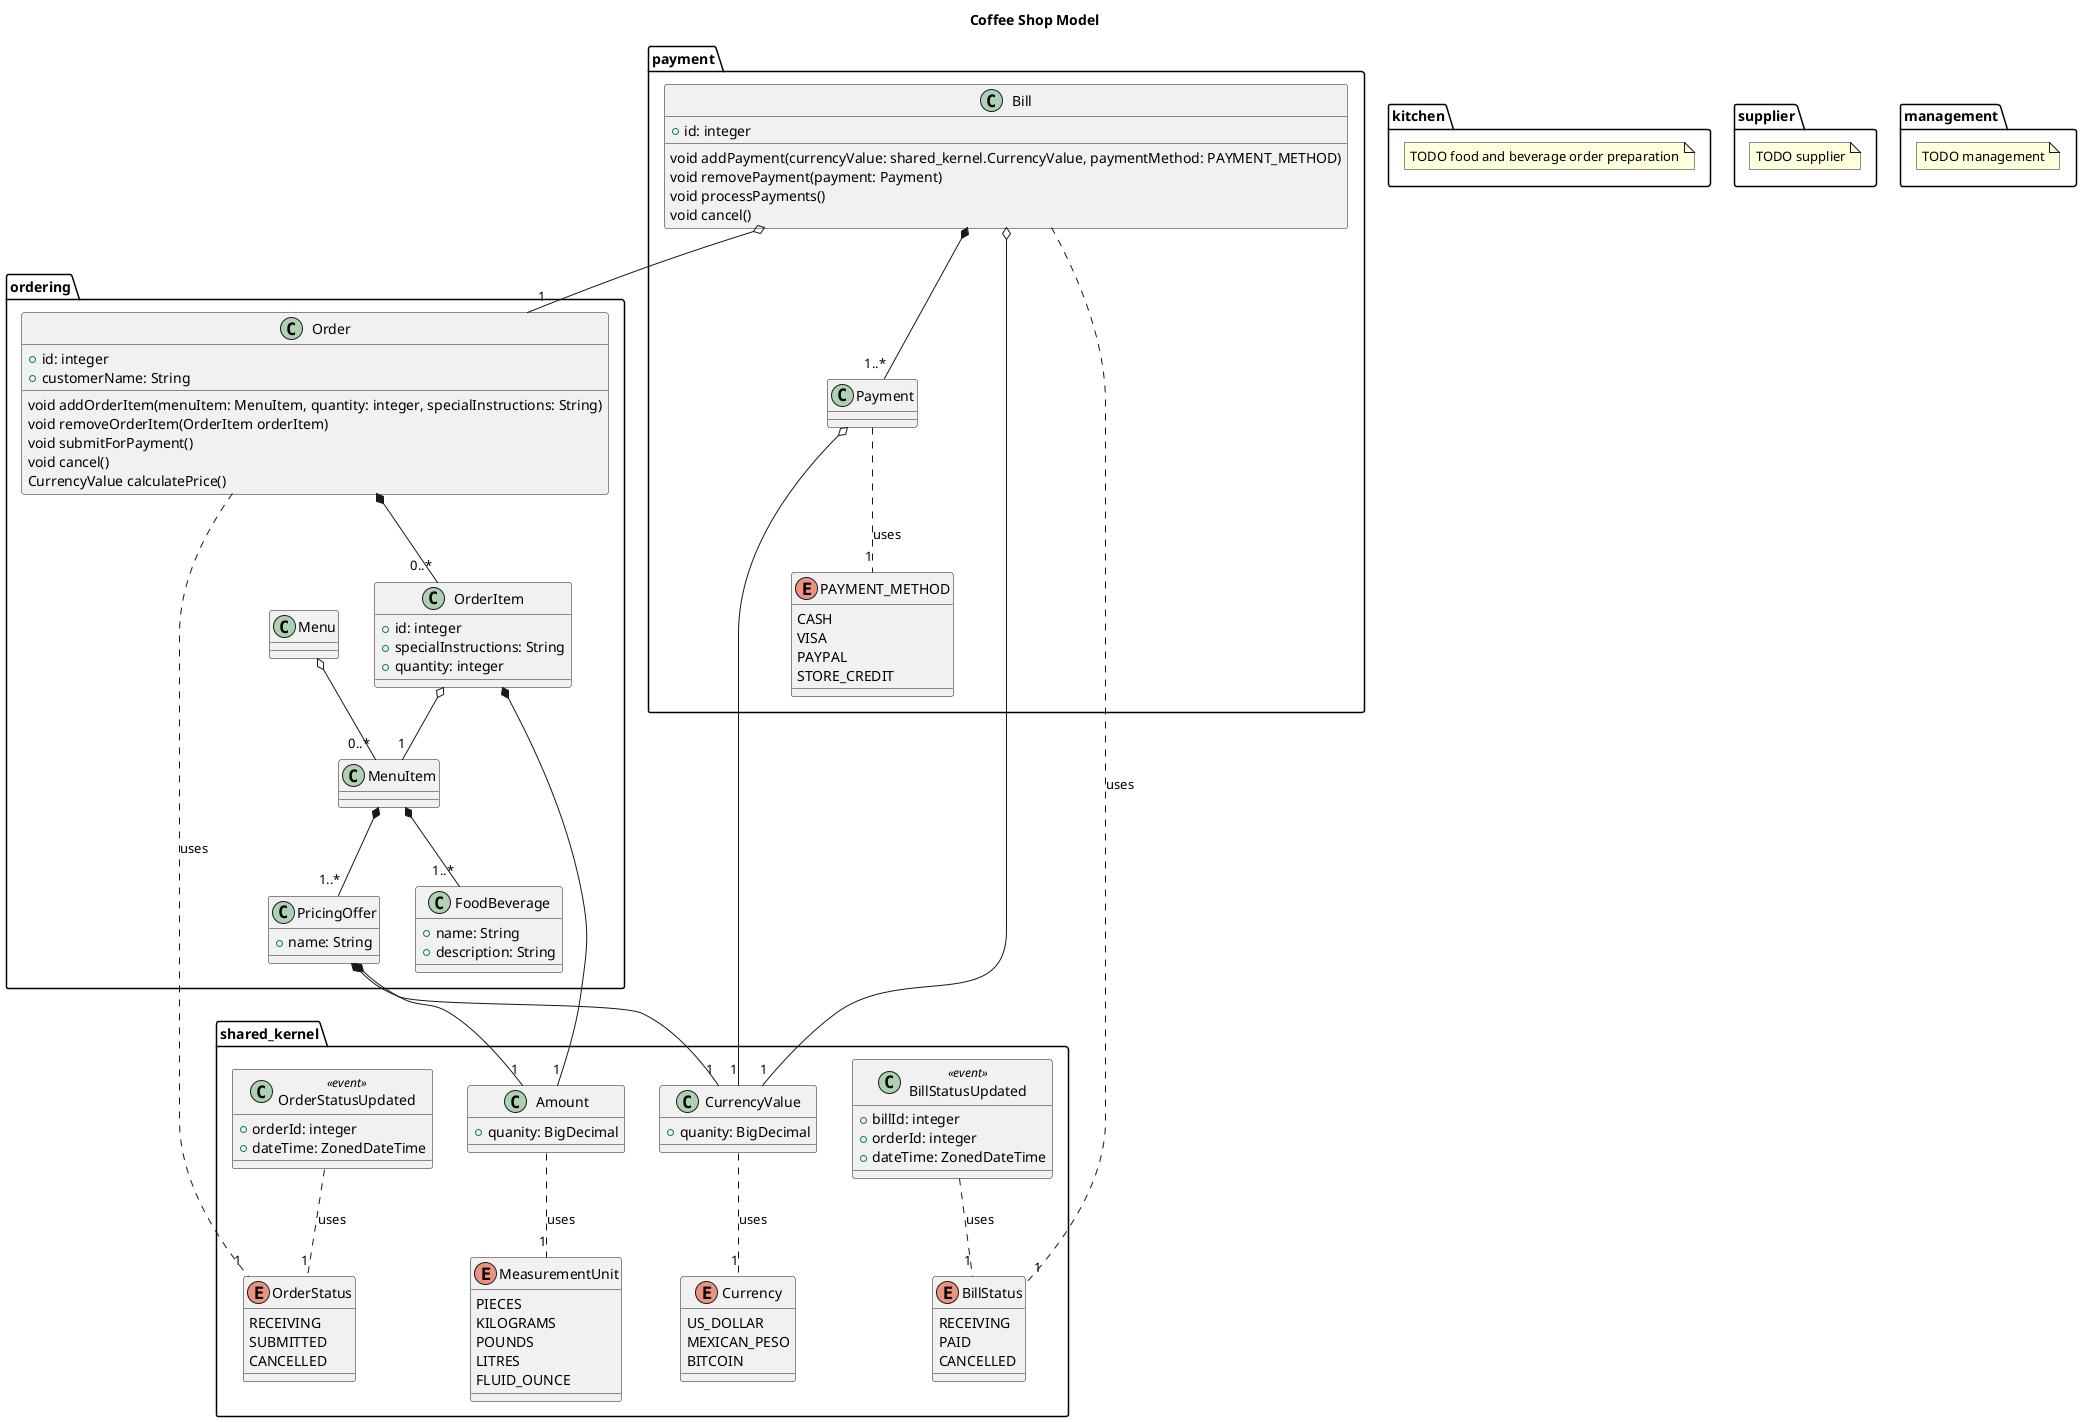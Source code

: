 @startuml

title Coffee Shop Model

namespace shared_kernel {

  class Amount {
    +quanity: BigDecimal
  }
  Amount .. "1" MeasurementUnit: uses

  enum MeasurementUnit {
    PIECES
    KILOGRAMS
    POUNDS
    LITRES
    FLUID_OUNCE
  }

  class CurrencyValue {
    +quanity: BigDecimal
  }
  CurrencyValue .. "1" Currency: uses

  enum Currency {
    US_DOLLAR
    MEXICAN_PESO
    BITCOIN
  }

  class OrderStatusUpdated <<event>> {
    +orderId: integer
    +dateTime: ZonedDateTime
  }
  OrderStatusUpdated .. "1" OrderStatus: uses

  enum OrderStatus {
    RECEIVING
    SUBMITTED
    CANCELLED
  }

  class BillStatusUpdated <<event>> {
    +billId: integer
    +orderId: integer
    +dateTime: ZonedDateTime
  }
  BillStatusUpdated .. "1" BillStatus: uses

  enum BillStatus {
    RECEIVING
    PAID
    CANCELLED
  }

}

namespace ordering {

  class Menu {}
  Menu o-- "0..*" MenuItem

  class Order {
    +id: integer
    +customerName: String
    void addOrderItem(menuItem: MenuItem, quantity: integer, specialInstructions: String)
    void removeOrderItem(OrderItem orderItem)
    void submitForPayment()
    void cancel()
    CurrencyValue calculatePrice()
  }
  Order *-- "0..*" OrderItem
  Order .. "1" shared_kernel.OrderStatus: uses

  class OrderItem {
    +id: integer
    +specialInstructions: String
    +quantity: integer
  }
  OrderItem o-- "1" MenuItem
  OrderItem *-- "1" shared_kernel.Amount

  MenuItem *-- "1..*" FoodBeverage
  MenuItem *-- "1..*" PricingOffer

    class FoodBeverage {
    +name: String
    +description: String
  }

  class PricingOffer {
    +name: String
  }
  PricingOffer *-- "1" shared_kernel.Amount
  PricingOffer *-- "1" shared_kernel.CurrencyValue

}

namespace payment {

  class Bill {
    +id: integer
    void addPayment(currencyValue: shared_kernel.CurrencyValue, paymentMethod: PAYMENT_METHOD)
    void removePayment(payment: Payment)
    void processPayments()
    void cancel()
  }
  Bill o-- "1" ordering.Order
  Bill o-- "1" shared_kernel.CurrencyValue
  Bill *-- "1..*" Payment
  Bill .. "1" shared_kernel.BillStatus: uses

  class Payment {
  }
  Payment o-- "1" shared_kernel.CurrencyValue
  Payment .. "1" PAYMENT_METHOD: uses

  enum PAYMENT_METHOD {
    CASH
    VISA
    PAYPAL
    STORE_CREDIT
  }

}

namespace kitchen {

  note "TODO food and beverage order preparation" as n1

}

namespace supplier {

  note "TODO supplier" as n1

}

namespace management {

  note "TODO management" as n1

}

@enduml
